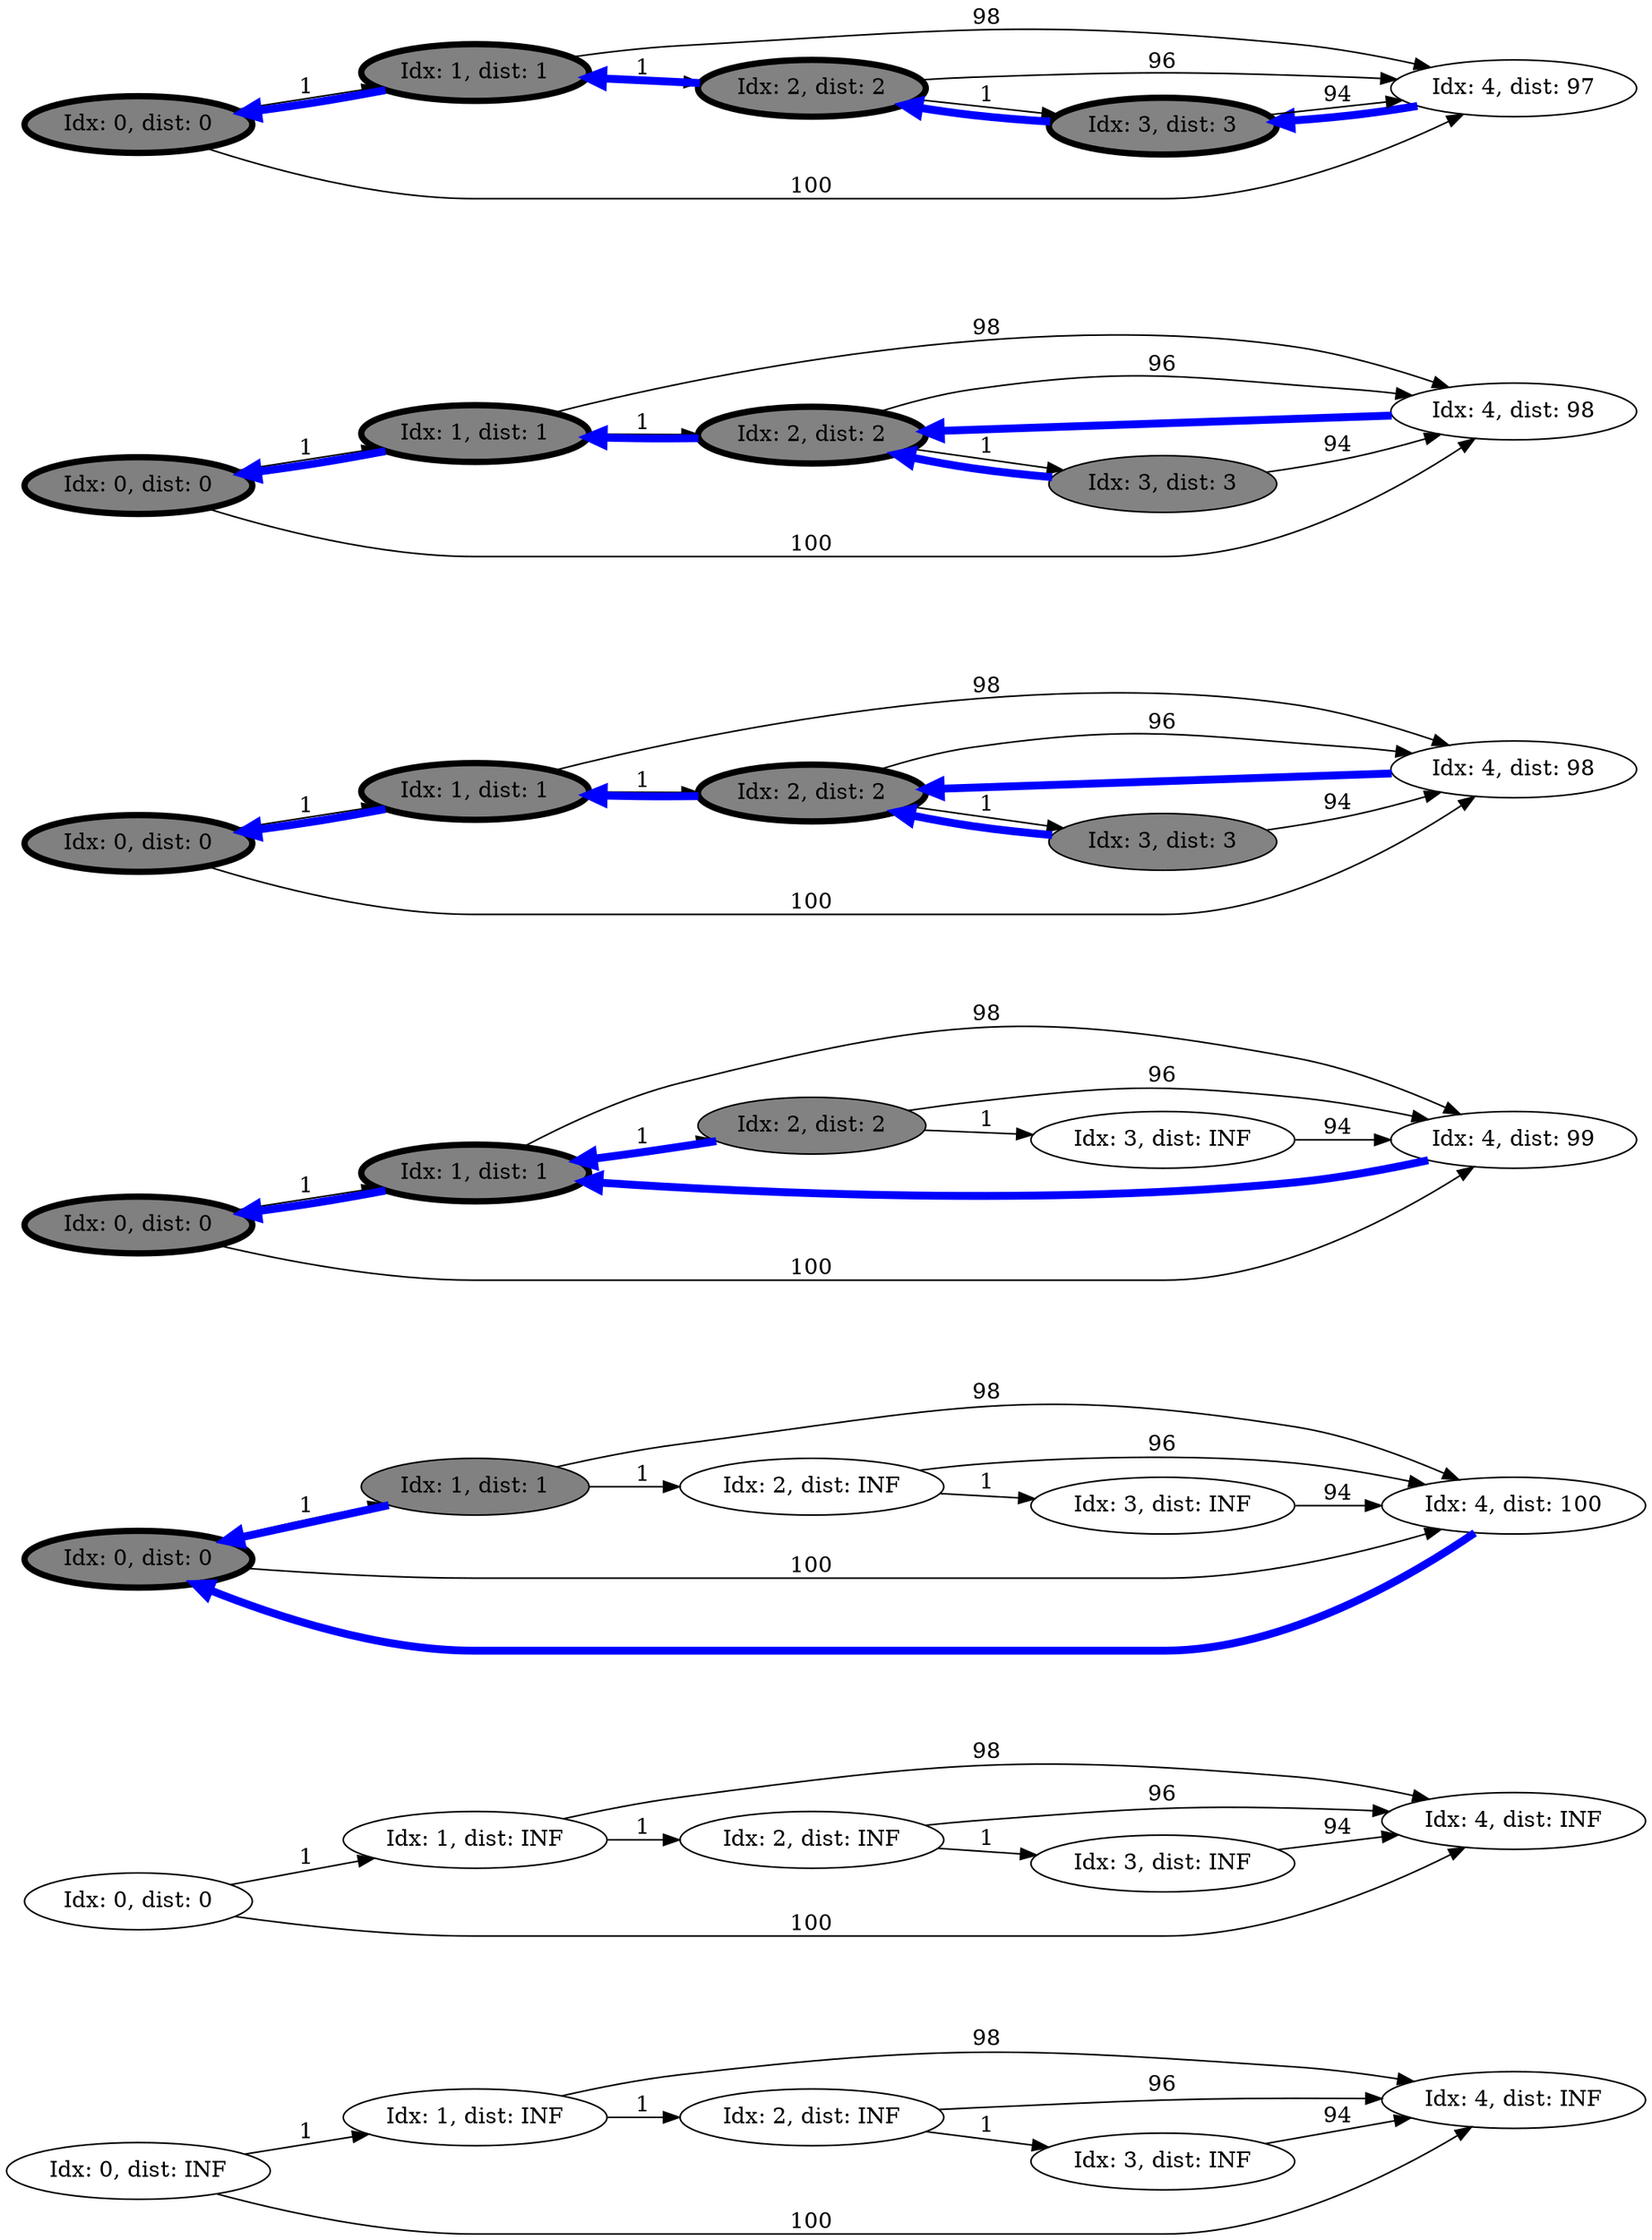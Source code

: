 digraph g
{ 
Node [shape=none]
rankdir="LR"
node_0_0
[ shape = oval; fillcolor = "0.0 0.0 inf"; style=filled; label = "Idx: 0, dist: INF" ];
node_0_0 -> node_1_0 [ label="1", len=0.1 ]
node_0_0 -> node_4_0 [ label="100", len=10 ]
node_1_0
[ shape = oval; fillcolor = "0.0 0.0 inf"; style=filled; label = "Idx: 1, dist: INF" ];
node_1_0 -> node_2_0 [ label="1", len=0.1 ]
node_1_0 -> node_4_0 [ label="98", len=9.8 ]
node_2_0
[ shape = oval; fillcolor = "0.0 0.0 inf"; style=filled; label = "Idx: 2, dist: INF" ];
node_2_0 -> node_3_0 [ label="1", len=0.1 ]
node_2_0 -> node_4_0 [ label="96", len=9.6 ]
node_3_0
[ shape = oval; fillcolor = "0.0 0.0 inf"; style=filled; label = "Idx: 3, dist: INF" ];
node_3_0 -> node_4_0 [ label="94", len=9.4 ]
node_4_0
[ shape = oval; fillcolor = "0.0 0.0 inf"; style=filled; label = "Idx: 4, dist: INF" ];
node_0_1
[ shape = oval; fillcolor = "0.0 0.0 -nan"; style=filled; label = "Idx: 0, dist: 0" ];
node_0_1 -> node_1_1 [ label="1", len=0.1 ]
node_0_1 -> node_4_1 [ label="100", len=10 ]
node_1_1
[ shape = oval; fillcolor = "0.0 0.0 inf"; style=filled; label = "Idx: 1, dist: INF" ];
node_1_1 -> node_2_1 [ label="1", len=0.1 ]
node_1_1 -> node_4_1 [ label="98", len=9.8 ]
node_2_1
[ shape = oval; fillcolor = "0.0 0.0 inf"; style=filled; label = "Idx: 2, dist: INF" ];
node_2_1 -> node_3_1 [ label="1", len=0.1 ]
node_2_1 -> node_4_1 [ label="96", len=9.6 ]
node_3_1
[ shape = oval; fillcolor = "0.0 0.0 inf"; style=filled; label = "Idx: 3, dist: INF" ];
node_3_1 -> node_4_1 [ label="94", len=9.4 ]
node_4_1
[ shape = oval; fillcolor = "0.0 0.0 inf"; style=filled; label = "Idx: 4, dist: INF" ];
node_0_2
[ shape = oval; penwidth = 4; fillcolor = "0.0 0.0 0.5"; style=filled; label = "Idx: 0, dist: 0" ];
node_0_2 -> node_1_2 [ label="1", len=0.1 ]
node_0_2 -> node_4_2 [ label="100", len=10 ]
node_1_2
[ shape = oval; fillcolor = "0.0 0.0 0.505"; style=filled; label = "Idx: 1, dist: 1" ];
node_1_2 -> node_2_2 [ label="1", len=0.1 ]
node_1_2 -> node_4_2 [ label="98", len=9.8 ]
node_1_2 -> node_0_2 [ color=blue, penwidth=5, len=0.1 ]
node_2_2
[ shape = oval; fillcolor = "0.0 0.0 5000.5"; style=filled; label = "Idx: 2, dist: INF" ];
node_2_2 -> node_3_2 [ label="1", len=0.1 ]
node_2_2 -> node_4_2 [ label="96", len=9.6 ]
node_3_2
[ shape = oval; fillcolor = "0.0 0.0 5000.5"; style=filled; label = "Idx: 3, dist: INF" ];
node_3_2 -> node_4_2 [ label="94", len=9.4 ]
node_4_2
[ shape = oval; fillcolor = "0.0 0.0 1"; style=filled; label = "Idx: 4, dist: 100" ];
node_4_2 -> node_0_2 [ color=blue, penwidth=5, len=0.1 ]
node_0_3
[ shape = oval; penwidth = 4; fillcolor = "0.0 0.0 0.5"; style=filled; label = "Idx: 0, dist: 0" ];
node_0_3 -> node_1_3 [ label="1", len=0.1 ]
node_0_3 -> node_4_3 [ label="100", len=10 ]
node_1_3
[ shape = oval; penwidth = 4; fillcolor = "0.0 0.0 0.505051"; style=filled; label = "Idx: 1, dist: 1" ];
node_1_3 -> node_2_3 [ label="1", len=0.1 ]
node_1_3 -> node_4_3 [ label="98", len=9.8 ]
node_1_3 -> node_0_3 [ color=blue, penwidth=5, len=0.1 ]
node_2_3
[ shape = oval; fillcolor = "0.0 0.0 0.510101"; style=filled; label = "Idx: 2, dist: 2" ];
node_2_3 -> node_3_3 [ label="1", len=0.1 ]
node_2_3 -> node_4_3 [ label="96", len=9.6 ]
node_2_3 -> node_1_3 [ color=blue, penwidth=5, len=0.1 ]
node_3_3
[ shape = oval; fillcolor = "0.0 0.0 5051"; style=filled; label = "Idx: 3, dist: INF" ];
node_3_3 -> node_4_3 [ label="94", len=9.4 ]
node_4_3
[ shape = oval; fillcolor = "0.0 0.0 1"; style=filled; label = "Idx: 4, dist: 99" ];
node_4_3 -> node_1_3 [ color=blue, penwidth=5, len=0.1 ]
node_0_4
[ shape = oval; penwidth = 4; fillcolor = "0.0 0.0 0.5"; style=filled; label = "Idx: 0, dist: 0" ];
node_0_4 -> node_1_4 [ label="1", len=0.1 ]
node_0_4 -> node_4_4 [ label="100", len=10 ]
node_1_4
[ shape = oval; penwidth = 4; fillcolor = "0.0 0.0 0.505102"; style=filled; label = "Idx: 1, dist: 1" ];
node_1_4 -> node_2_4 [ label="1", len=0.1 ]
node_1_4 -> node_4_4 [ label="98", len=9.8 ]
node_1_4 -> node_0_4 [ color=blue, penwidth=5, len=0.1 ]
node_2_4
[ shape = oval; penwidth = 4; fillcolor = "0.0 0.0 0.510204"; style=filled; label = "Idx: 2, dist: 2" ];
node_2_4 -> node_3_4 [ label="1", len=0.1 ]
node_2_4 -> node_4_4 [ label="96", len=9.6 ]
node_2_4 -> node_1_4 [ color=blue, penwidth=5, len=0.1 ]
node_3_4
[ shape = oval; fillcolor = "0.0 0.0 0.515306"; style=filled; label = "Idx: 3, dist: 3" ];
node_3_4 -> node_4_4 [ label="94", len=9.4 ]
node_3_4 -> node_2_4 [ color=blue, penwidth=5, len=0.1 ]
node_4_4
[ shape = oval; fillcolor = "0.0 0.0 1"; style=filled; label = "Idx: 4, dist: 98" ];
node_4_4 -> node_2_4 [ color=blue, penwidth=5, len=0.1 ]
node_0_5
[ shape = oval; penwidth = 4; fillcolor = "0.0 0.0 0.5"; style=filled; label = "Idx: 0, dist: 0" ];
node_0_5 -> node_1_5 [ label="1", len=0.1 ]
node_0_5 -> node_4_5 [ label="100", len=10 ]
node_1_5
[ shape = oval; penwidth = 4; fillcolor = "0.0 0.0 0.505102"; style=filled; label = "Idx: 1, dist: 1" ];
node_1_5 -> node_2_5 [ label="1", len=0.1 ]
node_1_5 -> node_4_5 [ label="98", len=9.8 ]
node_1_5 -> node_0_5 [ color=blue, penwidth=5, len=0.1 ]
node_2_5
[ shape = oval; penwidth = 4; fillcolor = "0.0 0.0 0.510204"; style=filled; label = "Idx: 2, dist: 2" ];
node_2_5 -> node_3_5 [ label="1", len=0.1 ]
node_2_5 -> node_4_5 [ label="96", len=9.6 ]
node_2_5 -> node_1_5 [ color=blue, penwidth=5, len=0.1 ]
node_3_5
[ shape = oval; fillcolor = "0.0 0.0 0.515306"; style=filled; label = "Idx: 3, dist: 3" ];
node_3_5 -> node_4_5 [ label="94", len=9.4 ]
node_3_5 -> node_2_5 [ color=blue, penwidth=5, len=0.1 ]
node_4_5
[ shape = oval; fillcolor = "0.0 0.0 1"; style=filled; label = "Idx: 4, dist: 98" ];
node_4_5 -> node_2_5 [ color=blue, penwidth=5, len=0.1 ]
node_0_6
[ shape = oval; penwidth = 4; fillcolor = "0.0 0.0 0.5"; style=filled; label = "Idx: 0, dist: 0" ];
node_0_6 -> node_1_6 [ label="1", len=0.1 ]
node_0_6 -> node_4_6 [ label="100", len=10 ]
node_1_6
[ shape = oval; penwidth = 4; fillcolor = "0.0 0.0 0.505155"; style=filled; label = "Idx: 1, dist: 1" ];
node_1_6 -> node_2_6 [ label="1", len=0.1 ]
node_1_6 -> node_4_6 [ label="98", len=9.8 ]
node_1_6 -> node_0_6 [ color=blue, penwidth=5, len=0.1 ]
node_2_6
[ shape = oval; penwidth = 4; fillcolor = "0.0 0.0 0.510309"; style=filled; label = "Idx: 2, dist: 2" ];
node_2_6 -> node_3_6 [ label="1", len=0.1 ]
node_2_6 -> node_4_6 [ label="96", len=9.6 ]
node_2_6 -> node_1_6 [ color=blue, penwidth=5, len=0.1 ]
node_3_6
[ shape = oval; penwidth = 4; fillcolor = "0.0 0.0 0.515464"; style=filled; label = "Idx: 3, dist: 3" ];
node_3_6 -> node_4_6 [ label="94", len=9.4 ]
node_3_6 -> node_2_6 [ color=blue, penwidth=5, len=0.1 ]
node_4_6
[ shape = oval; fillcolor = "0.0 0.0 1"; style=filled; label = "Idx: 4, dist: 97" ];
node_4_6 -> node_3_6 [ color=blue, penwidth=5, len=0.1 ]
}
